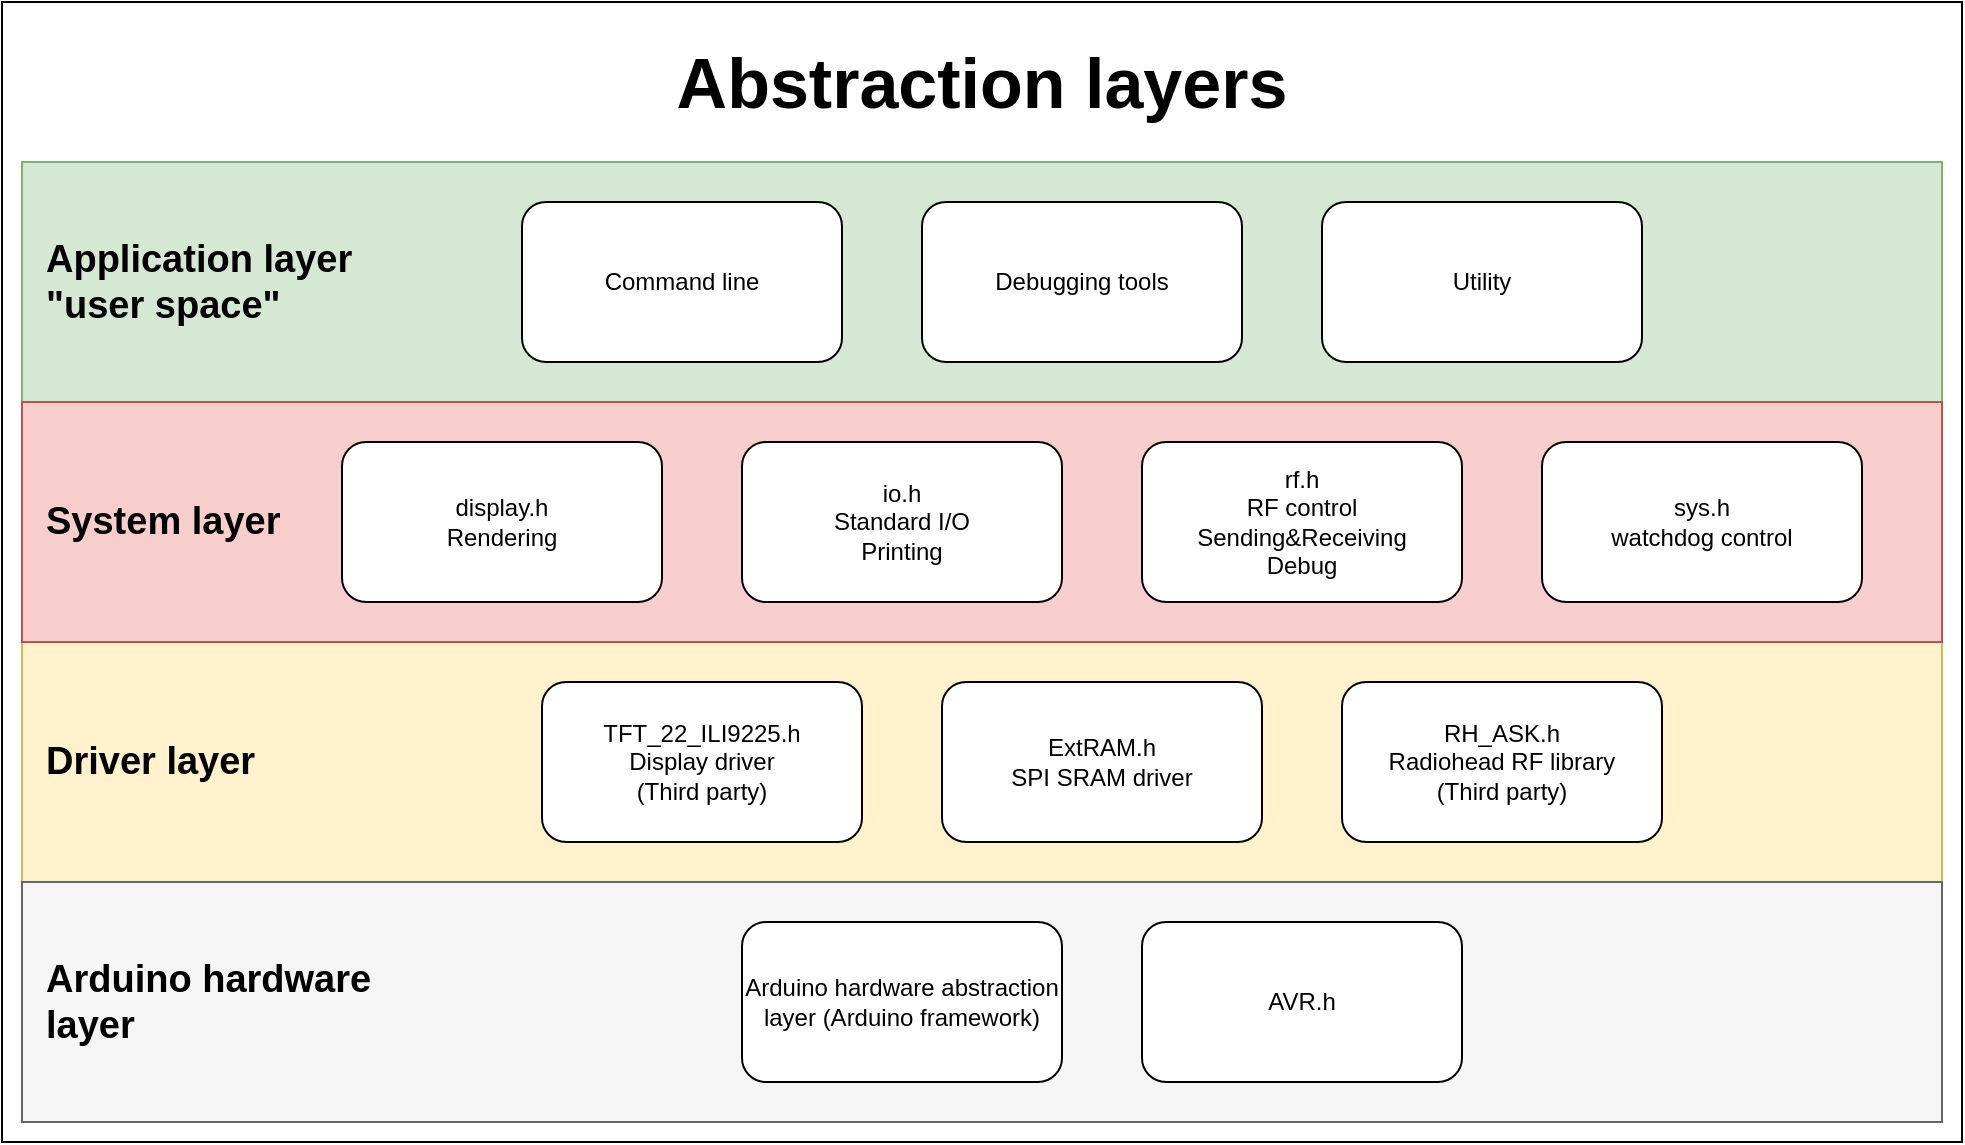 <mxfile version="24.5.2" type="device">
  <diagram name="Page-1" id="u_PrvVuxzSZM_HpJyD2q">
    <mxGraphModel dx="2074" dy="1134" grid="1" gridSize="10" guides="1" tooltips="1" connect="1" arrows="1" fold="1" page="1" pageScale="1" pageWidth="1169" pageHeight="1654" math="0" shadow="0">
      <root>
        <mxCell id="0" />
        <mxCell id="1" parent="0" />
        <mxCell id="8lNLlTqLAH2A5Mt0vKM--31" value="" style="rounded=0;whiteSpace=wrap;html=1;" vertex="1" parent="1">
          <mxGeometry x="95" y="200" width="980" height="570" as="geometry" />
        </mxCell>
        <mxCell id="8lNLlTqLAH2A5Mt0vKM--17" value="" style="rounded=0;whiteSpace=wrap;html=1;fillColor=#d5e8d4;strokeColor=#82b366;" vertex="1" parent="1">
          <mxGeometry x="105" y="280" width="960" height="120" as="geometry" />
        </mxCell>
        <mxCell id="8lNLlTqLAH2A5Mt0vKM--16" value="" style="rounded=0;whiteSpace=wrap;html=1;fillColor=#fff2cc;strokeColor=#d6b656;" vertex="1" parent="1">
          <mxGeometry x="105" y="520" width="960" height="120" as="geometry" />
        </mxCell>
        <mxCell id="8lNLlTqLAH2A5Mt0vKM--15" value="" style="rounded=0;whiteSpace=wrap;html=1;fillColor=#f8cecc;strokeColor=#b85450;" vertex="1" parent="1">
          <mxGeometry x="105" y="400" width="960" height="120" as="geometry" />
        </mxCell>
        <mxCell id="8lNLlTqLAH2A5Mt0vKM--1" value="Command line" style="rounded=1;whiteSpace=wrap;html=1;" vertex="1" parent="1">
          <mxGeometry x="355" y="300" width="160" height="80" as="geometry" />
        </mxCell>
        <mxCell id="8lNLlTqLAH2A5Mt0vKM--2" value="&lt;div&gt;display.h&lt;/div&gt;&lt;div&gt;Rendering&lt;br&gt;&lt;/div&gt;" style="rounded=1;whiteSpace=wrap;html=1;" vertex="1" parent="1">
          <mxGeometry x="265" y="420" width="160" height="80" as="geometry" />
        </mxCell>
        <mxCell id="8lNLlTqLAH2A5Mt0vKM--4" value="io.h&lt;br&gt;Standard I/O&lt;br&gt;Printing" style="rounded=1;whiteSpace=wrap;html=1;" vertex="1" parent="1">
          <mxGeometry x="465" y="420" width="160" height="80" as="geometry" />
        </mxCell>
        <mxCell id="8lNLlTqLAH2A5Mt0vKM--5" value="&lt;div&gt;rf.h&lt;/div&gt;&lt;div&gt;RF control&lt;/div&gt;&lt;div&gt;Sending&amp;amp;Receiving&lt;/div&gt;&lt;div&gt;Debug&lt;br&gt;&lt;/div&gt;" style="rounded=1;whiteSpace=wrap;html=1;" vertex="1" parent="1">
          <mxGeometry x="665" y="420" width="160" height="80" as="geometry" />
        </mxCell>
        <mxCell id="8lNLlTqLAH2A5Mt0vKM--6" value="&lt;div&gt;sys.h&lt;/div&gt;&lt;div&gt;watchdog control&lt;br&gt;&lt;/div&gt;" style="rounded=1;whiteSpace=wrap;html=1;" vertex="1" parent="1">
          <mxGeometry x="865" y="420" width="160" height="80" as="geometry" />
        </mxCell>
        <mxCell id="8lNLlTqLAH2A5Mt0vKM--7" value="&lt;div&gt;ExtRAM.h&lt;br&gt;SPI SRAM driver&lt;br&gt;&lt;/div&gt;" style="rounded=1;whiteSpace=wrap;html=1;" vertex="1" parent="1">
          <mxGeometry x="565" y="540" width="160" height="80" as="geometry" />
        </mxCell>
        <mxCell id="8lNLlTqLAH2A5Mt0vKM--8" value="RH_ASK.h&lt;br&gt;Radiohead RF library&lt;br&gt;(Third party)" style="rounded=1;whiteSpace=wrap;html=1;" vertex="1" parent="1">
          <mxGeometry x="765" y="540" width="160" height="80" as="geometry" />
        </mxCell>
        <mxCell id="8lNLlTqLAH2A5Mt0vKM--9" value="&lt;div&gt;TFT_22_ILI9225.h&lt;/div&gt;&lt;div&gt;Display driver&lt;br&gt;(Third party)&lt;br&gt;&lt;/div&gt;" style="rounded=1;whiteSpace=wrap;html=1;" vertex="1" parent="1">
          <mxGeometry x="365" y="540" width="160" height="80" as="geometry" />
        </mxCell>
        <mxCell id="8lNLlTqLAH2A5Mt0vKM--18" value="Debugging tools" style="rounded=1;whiteSpace=wrap;html=1;" vertex="1" parent="1">
          <mxGeometry x="555" y="300" width="160" height="80" as="geometry" />
        </mxCell>
        <mxCell id="8lNLlTqLAH2A5Mt0vKM--19" value="Utility" style="rounded=1;whiteSpace=wrap;html=1;" vertex="1" parent="1">
          <mxGeometry x="755" y="300" width="160" height="80" as="geometry" />
        </mxCell>
        <mxCell id="8lNLlTqLAH2A5Mt0vKM--22" value="&lt;b style=&quot;font-size: 19px;&quot;&gt;Application layer &quot;user space&quot;&lt;/b&gt;" style="text;html=1;align=left;verticalAlign=middle;whiteSpace=wrap;rounded=0;fontSize=19;" vertex="1" parent="1">
          <mxGeometry x="115" y="290" width="180" height="100" as="geometry" />
        </mxCell>
        <mxCell id="8lNLlTqLAH2A5Mt0vKM--24" value="&lt;b&gt;System layer&lt;br&gt;&lt;/b&gt;" style="text;html=1;align=left;verticalAlign=middle;whiteSpace=wrap;rounded=0;fontSize=19;" vertex="1" parent="1">
          <mxGeometry x="115" y="410" width="180" height="100" as="geometry" />
        </mxCell>
        <mxCell id="8lNLlTqLAH2A5Mt0vKM--25" value="&lt;b&gt;Driver layer&lt;br&gt;&lt;/b&gt;" style="text;html=1;align=left;verticalAlign=middle;whiteSpace=wrap;rounded=0;fontSize=19;" vertex="1" parent="1">
          <mxGeometry x="115" y="530" width="180" height="100" as="geometry" />
        </mxCell>
        <mxCell id="8lNLlTqLAH2A5Mt0vKM--26" value="" style="rounded=0;whiteSpace=wrap;html=1;fillColor=#f5f5f5;strokeColor=#666666;fontColor=#333333;" vertex="1" parent="1">
          <mxGeometry x="105" y="640" width="960" height="120" as="geometry" />
        </mxCell>
        <mxCell id="8lNLlTqLAH2A5Mt0vKM--27" value="&lt;b&gt;Arduino hardware layer&lt;br&gt;&lt;/b&gt;" style="text;html=1;align=left;verticalAlign=middle;whiteSpace=wrap;rounded=0;fontSize=19;" vertex="1" parent="1">
          <mxGeometry x="115" y="650" width="180" height="100" as="geometry" />
        </mxCell>
        <mxCell id="8lNLlTqLAH2A5Mt0vKM--28" value="Arduino hardware abstraction layer (Arduino framework)" style="rounded=1;whiteSpace=wrap;html=1;" vertex="1" parent="1">
          <mxGeometry x="465" y="660" width="160" height="80" as="geometry" />
        </mxCell>
        <mxCell id="8lNLlTqLAH2A5Mt0vKM--29" value="&lt;div&gt;AVR.h&lt;/div&gt;" style="rounded=1;whiteSpace=wrap;html=1;" vertex="1" parent="1">
          <mxGeometry x="665" y="660" width="160" height="80" as="geometry" />
        </mxCell>
        <mxCell id="8lNLlTqLAH2A5Mt0vKM--30" value="Abstraction layers" style="text;html=1;align=center;verticalAlign=middle;whiteSpace=wrap;rounded=0;fontSize=35;fontStyle=1" vertex="1" parent="1">
          <mxGeometry x="105" y="200" width="960" height="80" as="geometry" />
        </mxCell>
      </root>
    </mxGraphModel>
  </diagram>
</mxfile>
